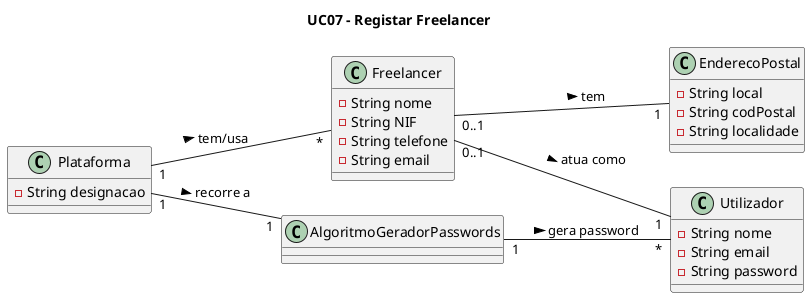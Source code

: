 @startuml

left to right direction

title UC07 - Registar Freelancer

class Plataforma {
  -String designacao
}

class Freelancer {
  -String nome
  -String NIF
  -String telefone
  -String email
}

class EnderecoPostal {
  -String local
  -String codPostal
  -String localidade
}

class AlgoritmoGeradorPasswords {

}

class Utilizador {
  -String nome
  -String email
  -String password
}

Plataforma "1" -- "*" Freelancer : tem/usa >
Plataforma "1" -- "1" AlgoritmoGeradorPasswords : recorre a >
Freelancer "0..1" -- "1" EnderecoPostal : tem >
Freelancer "0..1" -- "1" Utilizador : atua como >
AlgoritmoGeradorPasswords "1" -- "*" Utilizador : gera password >

@enduml